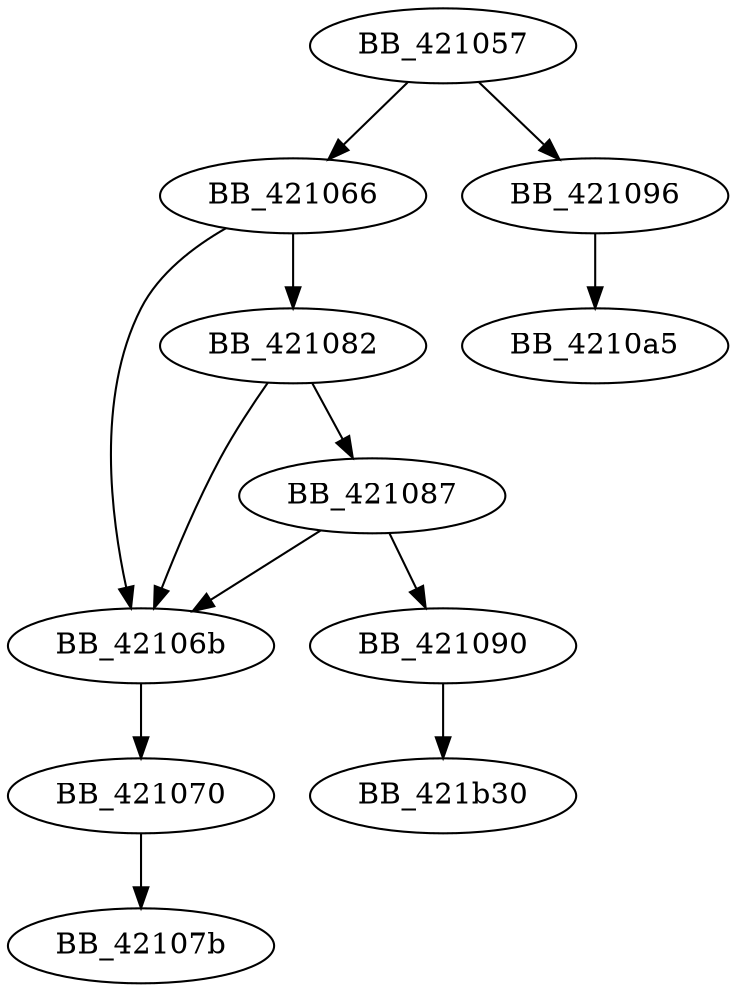 DiGraph __strnicmp{
BB_421057->BB_421066
BB_421057->BB_421096
BB_421066->BB_42106b
BB_421066->BB_421082
BB_42106b->BB_421070
BB_421070->BB_42107b
BB_421082->BB_42106b
BB_421082->BB_421087
BB_421087->BB_42106b
BB_421087->BB_421090
BB_421090->BB_421b30
BB_421096->BB_4210a5
}
